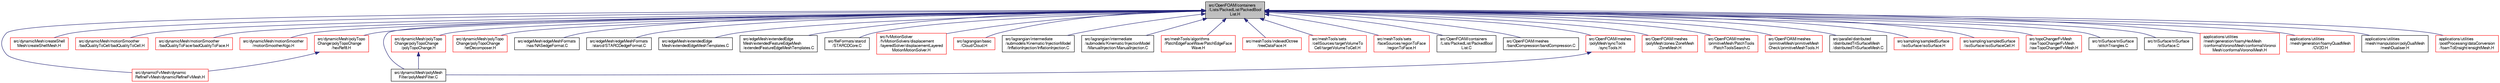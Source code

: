 digraph "src/OpenFOAM/containers/Lists/PackedList/PackedBoolList.H"
{
  bgcolor="transparent";
  edge [fontname="FreeSans",fontsize="10",labelfontname="FreeSans",labelfontsize="10"];
  node [fontname="FreeSans",fontsize="10",shape=record];
  Node55 [label="src/OpenFOAM/containers\l/Lists/PackedList/PackedBool\lList.H",height=0.2,width=0.4,color="black", fillcolor="grey75", style="filled", fontcolor="black"];
  Node55 -> Node56 [dir="back",color="midnightblue",fontsize="10",style="solid",fontname="FreeSans"];
  Node56 [label="src/dynamicFvMesh/dynamic\lRefineFvMesh/dynamicRefineFvMesh.H",height=0.2,width=0.4,color="red",URL="$a00272.html"];
  Node55 -> Node58 [dir="back",color="midnightblue",fontsize="10",style="solid",fontname="FreeSans"];
  Node58 [label="src/dynamicMesh/createShell\lMesh/createShellMesh.H",height=0.2,width=0.4,color="red",URL="$a00398.html"];
  Node55 -> Node61 [dir="back",color="midnightblue",fontsize="10",style="solid",fontname="FreeSans"];
  Node61 [label="src/dynamicMesh/motionSmoother\l/badQualityToCell/badQualityToCell.H",height=0.2,width=0.4,color="red",URL="$a00566.html"];
  Node55 -> Node63 [dir="back",color="midnightblue",fontsize="10",style="solid",fontname="FreeSans"];
  Node63 [label="src/dynamicMesh/motionSmoother\l/badQualityToFace/badQualityToFace.H",height=0.2,width=0.4,color="red",URL="$a00572.html"];
  Node55 -> Node65 [dir="back",color="midnightblue",fontsize="10",style="solid",fontname="FreeSans"];
  Node65 [label="src/dynamicMesh/motionSmoother\l/motionSmootherAlgo.H",height=0.2,width=0.4,color="red",URL="$a00584.html"];
  Node55 -> Node81 [dir="back",color="midnightblue",fontsize="10",style="solid",fontname="FreeSans"];
  Node81 [label="src/dynamicMesh/polyMesh\lFilter/polyMeshFilter.C",height=0.2,width=0.4,color="black",URL="$a00656.html"];
  Node55 -> Node82 [dir="back",color="midnightblue",fontsize="10",style="solid",fontname="FreeSans"];
  Node82 [label="src/dynamicMesh/polyTopo\lChange/polyTopoChange\l/polyTopoChange.H",height=0.2,width=0.4,color="red",URL="$a00755.html"];
  Node82 -> Node81 [dir="back",color="midnightblue",fontsize="10",style="solid",fontname="FreeSans"];
  Node55 -> Node147 [dir="back",color="midnightblue",fontsize="10",style="solid",fontname="FreeSans"];
  Node147 [label="src/dynamicMesh/polyTopo\lChange/polyTopoChange\l/hexRef8.H",height=0.2,width=0.4,color="red",URL="$a00731.html"];
  Node147 -> Node56 [dir="back",color="midnightblue",fontsize="10",style="solid",fontname="FreeSans"];
  Node55 -> Node154 [dir="back",color="midnightblue",fontsize="10",style="solid",fontname="FreeSans"];
  Node154 [label="src/dynamicMesh/polyTopo\lChange/polyTopoChange\l/tetDecomposer.H",height=0.2,width=0.4,color="red",URL="$a00818.html"];
  Node55 -> Node155 [dir="back",color="midnightblue",fontsize="10",style="solid",fontname="FreeSans"];
  Node155 [label="src/edgeMesh/edgeMeshFormats\l/nas/NASedgeFormat.C",height=0.2,width=0.4,color="black",URL="$a00920.html"];
  Node55 -> Node156 [dir="back",color="midnightblue",fontsize="10",style="solid",fontname="FreeSans"];
  Node156 [label="src/edgeMesh/edgeMeshFormats\l/starcd/STARCDedgeFormat.C",height=0.2,width=0.4,color="black",URL="$a00938.html"];
  Node55 -> Node157 [dir="back",color="midnightblue",fontsize="10",style="solid",fontname="FreeSans"];
  Node157 [label="src/edgeMesh/extendedEdge\lMesh/extendedEdgeMeshTemplates.C",height=0.2,width=0.4,color="black",URL="$a00986.html"];
  Node55 -> Node158 [dir="back",color="midnightblue",fontsize="10",style="solid",fontname="FreeSans"];
  Node158 [label="src/edgeMesh/extendedEdge\lMesh/extendedFeatureEdgeMesh\l/extendedFeatureEdgeMeshTemplates.C",height=0.2,width=0.4,color="black",URL="$a00998.html"];
  Node55 -> Node159 [dir="back",color="midnightblue",fontsize="10",style="solid",fontname="FreeSans"];
  Node159 [label="src/fileFormats/starcd\l/STARCDCore.C",height=0.2,width=0.4,color="black",URL="$a01172.html"];
  Node55 -> Node160 [dir="back",color="midnightblue",fontsize="10",style="solid",fontname="FreeSans"];
  Node160 [label="src/fvMotionSolver\l/fvMotionSolvers/displacement\l/layeredSolver/displacementLayered\lMotionMotionSolver.H",height=0.2,width=0.4,color="red",URL="$a04394.html"];
  Node55 -> Node162 [dir="back",color="midnightblue",fontsize="10",style="solid",fontname="FreeSans"];
  Node162 [label="src/lagrangian/basic\l/Cloud/Cloud.H",height=0.2,width=0.4,color="red",URL="$a04847.html"];
  Node55 -> Node305 [dir="back",color="midnightblue",fontsize="10",style="solid",fontname="FreeSans"];
  Node305 [label="src/lagrangian/intermediate\l/submodels/Kinematic/InjectionModel\l/InflationInjection/InflationInjection.C",height=0.2,width=0.4,color="black",URL="$a05729.html"];
  Node55 -> Node306 [dir="back",color="midnightblue",fontsize="10",style="solid",fontname="FreeSans"];
  Node306 [label="src/lagrangian/intermediate\l/submodels/Kinematic/InjectionModel\l/ManualInjection/ManualInjection.C",height=0.2,width=0.4,color="black",URL="$a05777.html"];
  Node55 -> Node307 [dir="back",color="midnightblue",fontsize="10",style="solid",fontname="FreeSans"];
  Node307 [label="src/meshTools/algorithms\l/PatchEdgeFaceWave/PatchEdgeFace\lWave.H",height=0.2,width=0.4,color="red",URL="$a07208.html"];
  Node55 -> Node312 [dir="back",color="midnightblue",fontsize="10",style="solid",fontname="FreeSans"];
  Node312 [label="src/meshTools/indexedOctree\l/treeDataFace.H",height=0.2,width=0.4,color="red",URL="$a07556.html"];
  Node55 -> Node323 [dir="back",color="midnightblue",fontsize="10",style="solid",fontname="FreeSans"];
  Node323 [label="src/meshTools/sets\l/cellSources/targetVolumeTo\lCell/targetVolumeToCell.H",height=0.2,width=0.4,color="red",URL="$a07955.html"];
  Node55 -> Node325 [dir="back",color="midnightblue",fontsize="10",style="solid",fontname="FreeSans"];
  Node325 [label="src/meshTools/sets\l/faceSources/regionToFace\l/regionToFace.H",height=0.2,width=0.4,color="red",URL="$a08021.html"];
  Node55 -> Node326 [dir="back",color="midnightblue",fontsize="10",style="solid",fontname="FreeSans"];
  Node326 [label="src/OpenFOAM/containers\l/Lists/PackedList/PackedBool\lList.C",height=0.2,width=0.4,color="black",URL="$a08693.html"];
  Node55 -> Node327 [dir="back",color="midnightblue",fontsize="10",style="solid",fontname="FreeSans"];
  Node327 [label="src/OpenFOAM/meshes\l/bandCompression/bandCompression.C",height=0.2,width=0.4,color="black",URL="$a11099.html",tooltip="The function renumbers the addressing such that the band of the matrix is reduced. The algorithm uses a simple search through the neighbour list. "];
  Node55 -> Node328 [dir="back",color="midnightblue",fontsize="10",style="solid",fontname="FreeSans"];
  Node328 [label="src/OpenFOAM/meshes\l/polyMesh/syncTools\l/syncTools.H",height=0.2,width=0.4,color="red",URL="$a11768.html"];
  Node328 -> Node81 [dir="back",color="midnightblue",fontsize="10",style="solid",fontname="FreeSans"];
  Node55 -> Node373 [dir="back",color="midnightblue",fontsize="10",style="solid",fontname="FreeSans"];
  Node373 [label="src/OpenFOAM/meshes\l/polyMesh/zones/ZoneMesh\l/ZoneMesh.H",height=0.2,width=0.4,color="red",URL="$a11840.html"];
  Node55 -> Node2614 [dir="back",color="midnightblue",fontsize="10",style="solid",fontname="FreeSans"];
  Node2614 [label="src/OpenFOAM/meshes\l/primitiveMesh/PatchTools\l/PatchToolsSearch.C",height=0.2,width=0.4,color="red",URL="$a11870.html",tooltip="Searching and marking zones of the patch. "];
  Node55 -> Node2615 [dir="back",color="midnightblue",fontsize="10",style="solid",fontname="FreeSans"];
  Node2615 [label="src/OpenFOAM/meshes\l/primitiveMesh/primitiveMesh\lCheck/primitiveMeshTools.H",height=0.2,width=0.4,color="red",URL="$a11915.html"];
  Node55 -> Node2546 [dir="back",color="midnightblue",fontsize="10",style="solid",fontname="FreeSans"];
  Node2546 [label="src/parallel/distributed\l/distributedTriSurfaceMesh\l/distributedTriSurfaceMesh.C",height=0.2,width=0.4,color="black",URL="$a13055.html"];
  Node55 -> Node1589 [dir="back",color="midnightblue",fontsize="10",style="solid",fontname="FreeSans"];
  Node1589 [label="src/sampling/sampledSurface\l/isoSurface/isoSurface.H",height=0.2,width=0.4,color="red",URL="$a14705.html"];
  Node55 -> Node2617 [dir="back",color="midnightblue",fontsize="10",style="solid",fontname="FreeSans"];
  Node2617 [label="src/sampling/sampledSurface\l/isoSurface/isoSurfaceCell.H",height=0.2,width=0.4,color="red",URL="$a14711.html"];
  Node55 -> Node472 [dir="back",color="midnightblue",fontsize="10",style="solid",fontname="FreeSans"];
  Node472 [label="src/topoChangerFvMesh\l/rawTopoChangerFvMesh\l/rawTopoChangerFvMesh.H",height=0.2,width=0.4,color="red",URL="$a16784.html"];
  Node55 -> Node2618 [dir="back",color="midnightblue",fontsize="10",style="solid",fontname="FreeSans"];
  Node2618 [label="src/triSurface/triSurface\l/stitchTriangles.C",height=0.2,width=0.4,color="black",URL="$a17003.html"];
  Node55 -> Node2619 [dir="back",color="midnightblue",fontsize="10",style="solid",fontname="FreeSans"];
  Node2619 [label="src/triSurface/triSurface\l/triSurface.C",height=0.2,width=0.4,color="black",URL="$a17021.html"];
  Node55 -> Node128 [dir="back",color="midnightblue",fontsize="10",style="solid",fontname="FreeSans"];
  Node128 [label="applications/utilities\l/mesh/generation/foamyHexMesh\l/conformalVoronoiMesh/conformalVoronoi\lMesh/conformalVoronoiMesh.H",height=0.2,width=0.4,color="red",URL="$a18179.html"];
  Node55 -> Node2620 [dir="back",color="midnightblue",fontsize="10",style="solid",fontname="FreeSans"];
  Node2620 [label="applications/utilities\l/mesh/generation/foamyQuadMesh\l/CV2D.H",height=0.2,width=0.4,color="red",URL="$a18461.html"];
  Node55 -> Node2622 [dir="back",color="midnightblue",fontsize="10",style="solid",fontname="FreeSans"];
  Node2622 [label="applications/utilities\l/mesh/manipulation/polyDualMesh\l/meshDualiser.H",height=0.2,width=0.4,color="black",URL="$a18611.html"];
  Node55 -> Node2623 [dir="back",color="midnightblue",fontsize="10",style="solid",fontname="FreeSans"];
  Node2623 [label="applications/utilities\l/postProcessing/dataConversion\l/foamToEnsight/ensightMesh.H",height=0.2,width=0.4,color="red",URL="$a18845.html"];
}
